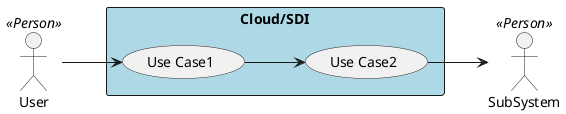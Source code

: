 @startuml

left to right direction

actor :User: <<Person>>
actor :SubSystem: <<Person>>


rectangle "Cloud/SDI" #lightBlue {
UseCase UC1  as "Use Case1"
UseCase UC2  as "Use Case2"


User --> UC1
UC1 --> UC2
UC2 --> SubSystem
}

@enduml
